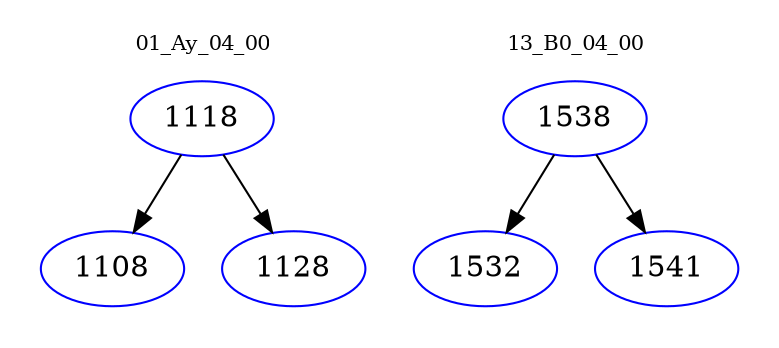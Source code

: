 digraph{
subgraph cluster_0 {
color = white
label = "01_Ay_04_00";
fontsize=10;
T0_1118 [label="1118", color="blue"]
T0_1118 -> T0_1108 [color="black"]
T0_1108 [label="1108", color="blue"]
T0_1118 -> T0_1128 [color="black"]
T0_1128 [label="1128", color="blue"]
}
subgraph cluster_1 {
color = white
label = "13_B0_04_00";
fontsize=10;
T1_1538 [label="1538", color="blue"]
T1_1538 -> T1_1532 [color="black"]
T1_1532 [label="1532", color="blue"]
T1_1538 -> T1_1541 [color="black"]
T1_1541 [label="1541", color="blue"]
}
}
